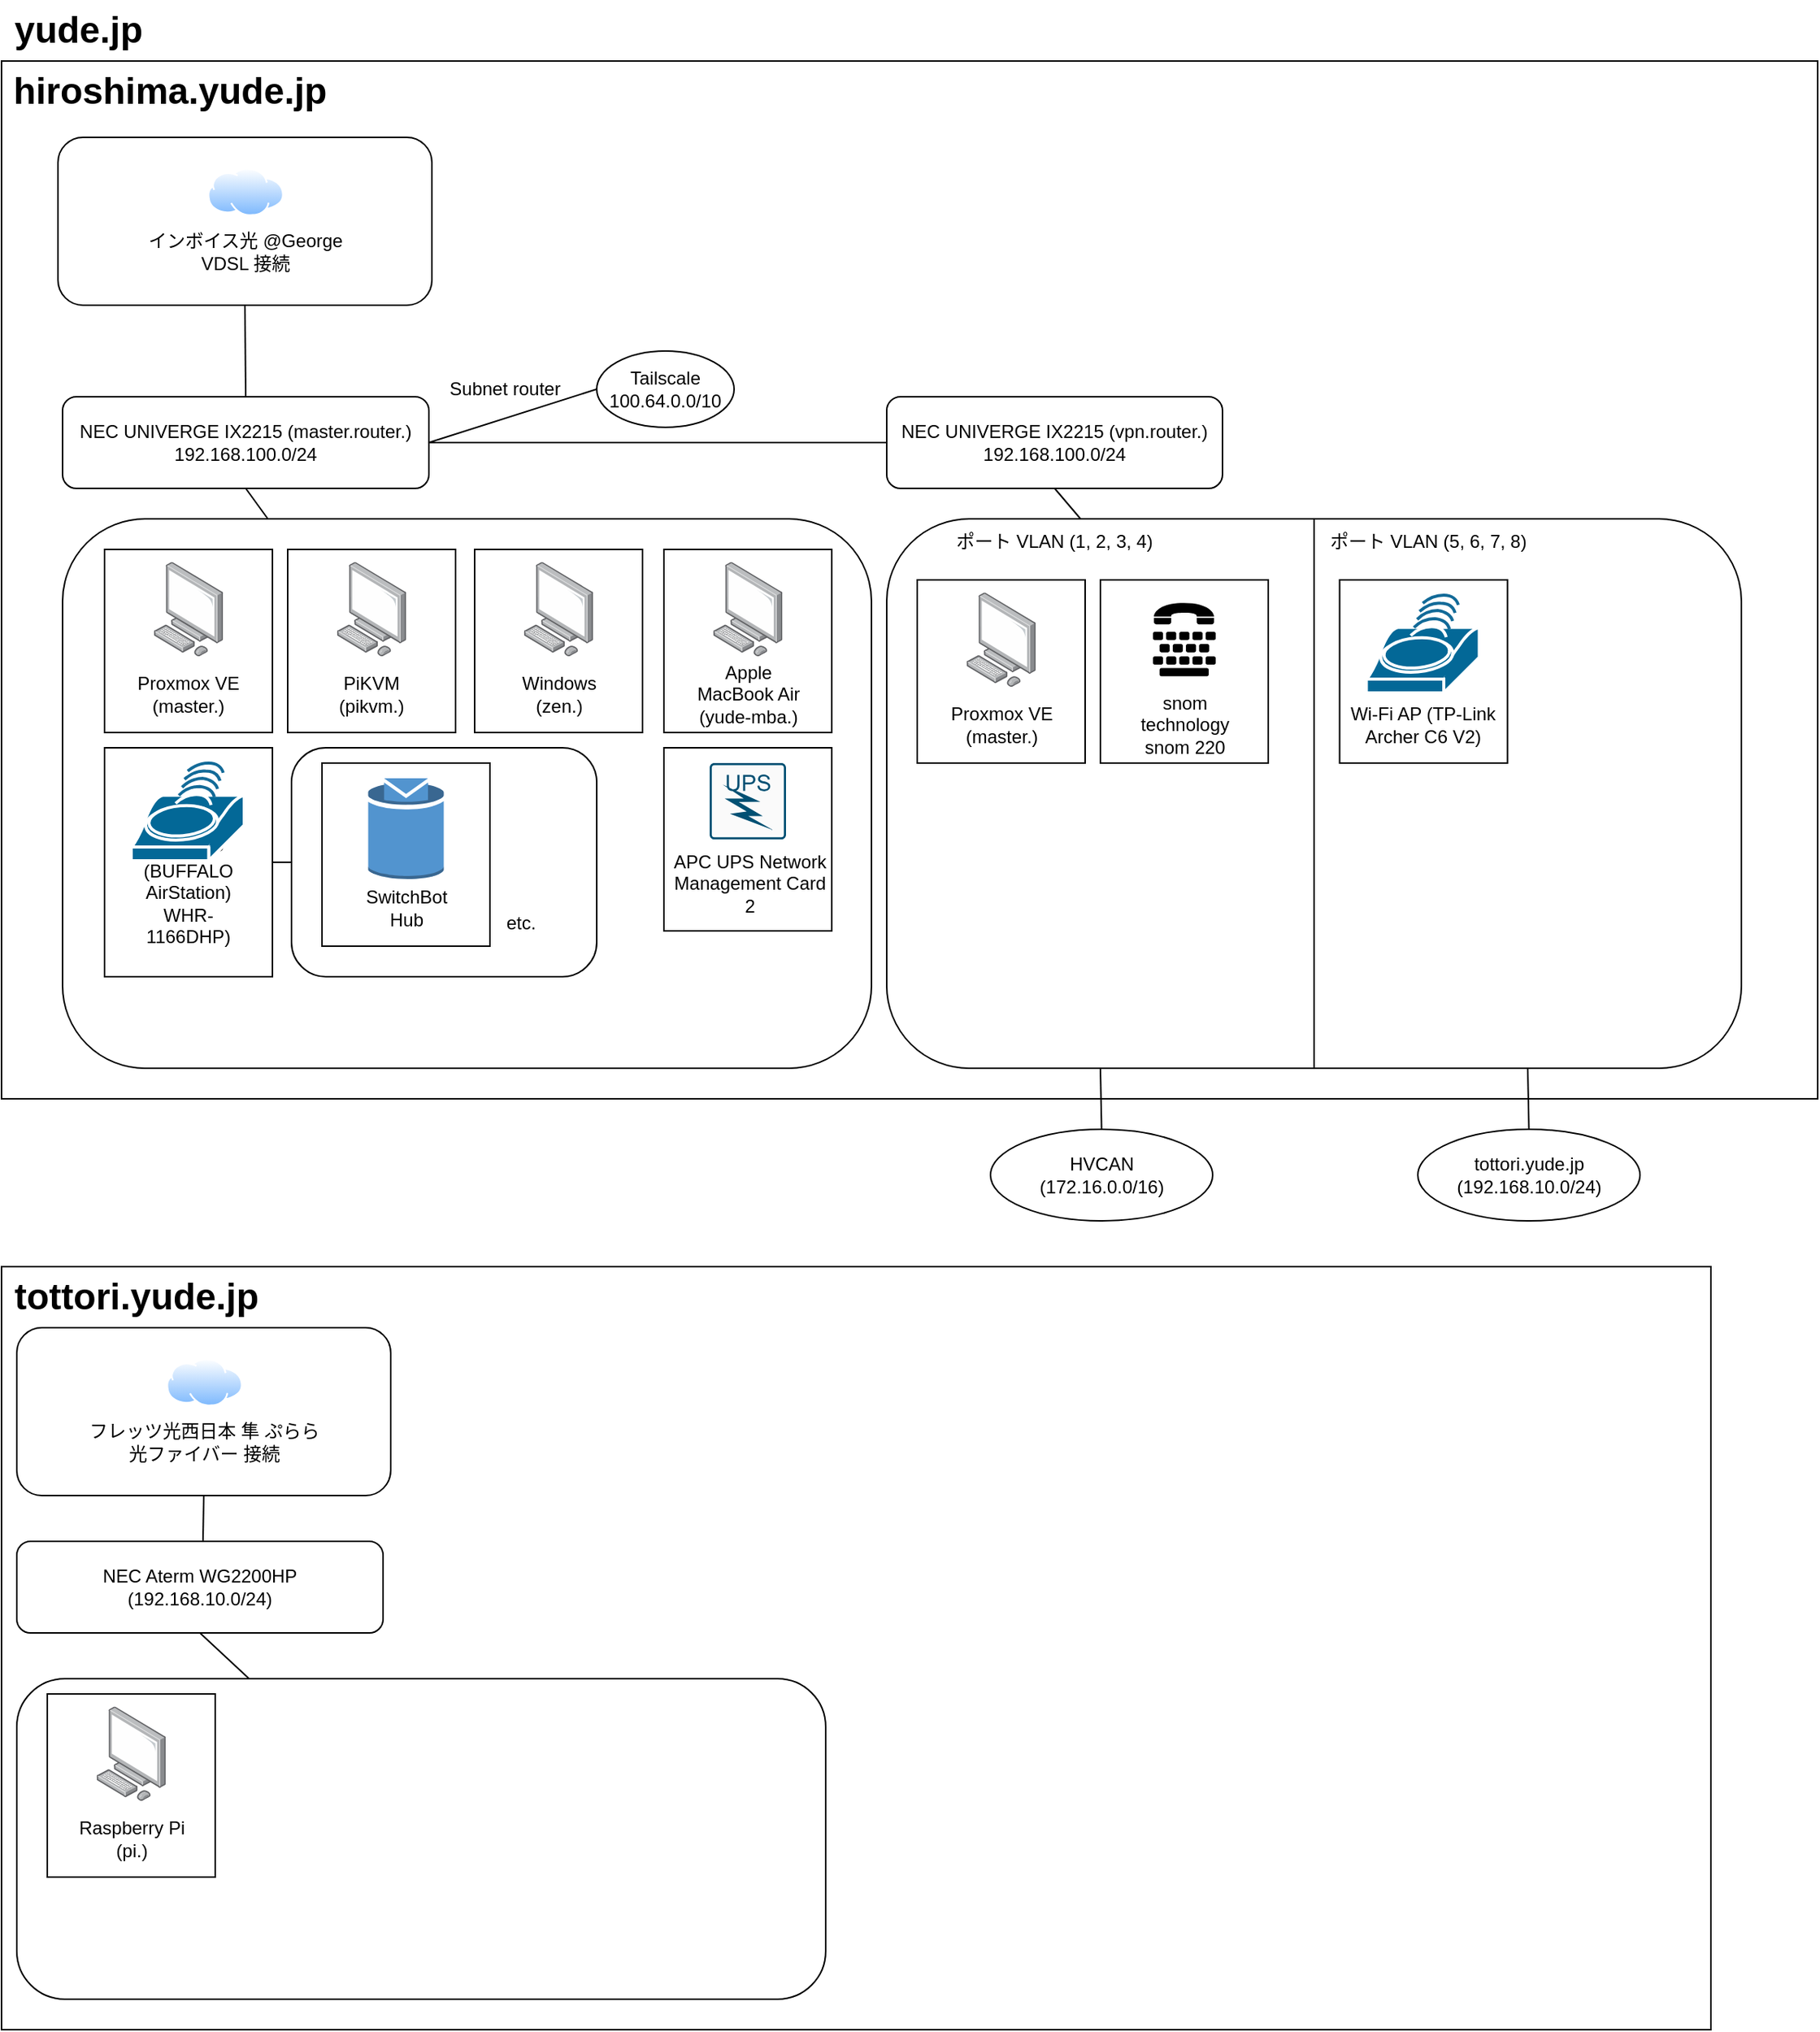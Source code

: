 <mxfile version="20.8.5" type="github">
  <diagram id="3ydVfQwfDtNWqfTr-PpH" name="ページ1">
    <mxGraphModel dx="867" dy="1151" grid="1" gridSize="10" guides="1" tooltips="1" connect="1" arrows="1" fold="1" page="1" pageScale="1" pageWidth="827" pageHeight="1169" math="0" shadow="0">
      <root>
        <mxCell id="0" />
        <mxCell id="1" parent="0" />
        <mxCell id="rAHDj5RQuotUIL2M-A40-1" value="" style="rounded=0;whiteSpace=wrap;html=1;" parent="1" vertex="1">
          <mxGeometry x="10" y="40" width="1190" height="680" as="geometry" />
        </mxCell>
        <mxCell id="rAHDj5RQuotUIL2M-A40-2" value="&lt;div&gt;Tailscale&lt;/div&gt;&lt;div&gt;100.64.0.0/10&lt;br&gt;&lt;/div&gt;" style="ellipse;whiteSpace=wrap;html=1;" parent="1" vertex="1">
          <mxGeometry x="400" y="230" width="90" height="50" as="geometry" />
        </mxCell>
        <mxCell id="rAHDj5RQuotUIL2M-A40-3" value="" style="endArrow=none;html=1;rounded=0;exitX=0;exitY=0.5;exitDx=0;exitDy=0;entryX=1;entryY=0.5;entryDx=0;entryDy=0;" parent="1" source="rAHDj5RQuotUIL2M-A40-2" target="rAHDj5RQuotUIL2M-A40-7" edge="1">
          <mxGeometry width="50" height="50" relative="1" as="geometry">
            <mxPoint x="480" y="550" as="sourcePoint" />
            <mxPoint x="530" y="500" as="targetPoint" />
          </mxGeometry>
        </mxCell>
        <mxCell id="rAHDj5RQuotUIL2M-A40-42" value="" style="edgeStyle=orthogonalEdgeStyle;rounded=0;orthogonalLoop=1;jettySize=auto;html=1;" parent="1" target="rAHDj5RQuotUIL2M-A40-7" edge="1">
          <mxGeometry relative="1" as="geometry">
            <mxPoint x="150.0" y="260" as="sourcePoint" />
          </mxGeometry>
        </mxCell>
        <mxCell id="rAHDj5RQuotUIL2M-A40-43" value="" style="edgeStyle=orthogonalEdgeStyle;rounded=0;orthogonalLoop=1;jettySize=auto;html=1;" parent="1" target="rAHDj5RQuotUIL2M-A40-7" edge="1">
          <mxGeometry relative="1" as="geometry">
            <mxPoint x="150.0" y="260" as="sourcePoint" />
          </mxGeometry>
        </mxCell>
        <mxCell id="rAHDj5RQuotUIL2M-A40-6" value="hiroshima.yude.jp" style="text;strokeColor=none;fillColor=none;html=1;fontSize=24;fontStyle=1;verticalAlign=middle;align=center;" parent="1" vertex="1">
          <mxGeometry x="70" y="40" width="100" height="40" as="geometry" />
        </mxCell>
        <mxCell id="rAHDj5RQuotUIL2M-A40-7" value="&lt;div&gt;NEC UNIVERGE IX2215 (master.router.)&lt;/div&gt;&lt;div&gt;192.168.100.0/24&lt;br&gt;&lt;/div&gt;" style="rounded=1;whiteSpace=wrap;html=1;" parent="1" vertex="1">
          <mxGeometry x="50" y="260" width="240" height="60" as="geometry" />
        </mxCell>
        <mxCell id="rAHDj5RQuotUIL2M-A40-9" value="" style="endArrow=none;html=1;rounded=0;entryX=0.5;entryY=1;entryDx=0;entryDy=0;" parent="1" source="rAHDj5RQuotUIL2M-A40-10" target="rAHDj5RQuotUIL2M-A40-7" edge="1">
          <mxGeometry width="50" height="50" relative="1" as="geometry">
            <mxPoint x="450" y="500" as="sourcePoint" />
            <mxPoint x="500" y="450" as="targetPoint" />
          </mxGeometry>
        </mxCell>
        <mxCell id="rAHDj5RQuotUIL2M-A40-10" value="" style="rounded=1;whiteSpace=wrap;html=1;" parent="1" vertex="1">
          <mxGeometry x="50" y="340" width="530" height="360" as="geometry" />
        </mxCell>
        <mxCell id="rAHDj5RQuotUIL2M-A40-12" value="" style="rounded=0;whiteSpace=wrap;html=1;" parent="1" vertex="1">
          <mxGeometry x="77.5" y="360" width="110" height="120" as="geometry" />
        </mxCell>
        <mxCell id="rAHDj5RQuotUIL2M-A40-13" value="" style="points=[];aspect=fixed;html=1;align=center;shadow=0;dashed=0;image;image=img/lib/allied_telesis/computer_and_terminals/Personal_Computer.svg;" parent="1" vertex="1">
          <mxGeometry x="109.7" y="368.2" width="45.6" height="61.8" as="geometry" />
        </mxCell>
        <mxCell id="rAHDj5RQuotUIL2M-A40-14" value="&lt;div&gt;Proxmox VE&lt;/div&gt;&lt;div&gt;(master.)&lt;br&gt;&lt;/div&gt;" style="text;html=1;strokeColor=none;fillColor=none;align=center;verticalAlign=middle;whiteSpace=wrap;rounded=0;" parent="1" vertex="1">
          <mxGeometry x="95" y="440" width="75" height="30" as="geometry" />
        </mxCell>
        <mxCell id="rAHDj5RQuotUIL2M-A40-18" value="" style="group" parent="1" vertex="1" connectable="0">
          <mxGeometry x="197.5" y="360" width="110" height="120" as="geometry" />
        </mxCell>
        <mxCell id="rAHDj5RQuotUIL2M-A40-15" value="" style="rounded=0;whiteSpace=wrap;html=1;" parent="rAHDj5RQuotUIL2M-A40-18" vertex="1">
          <mxGeometry width="110" height="120" as="geometry" />
        </mxCell>
        <mxCell id="rAHDj5RQuotUIL2M-A40-16" value="" style="points=[];aspect=fixed;html=1;align=center;shadow=0;dashed=0;image;image=img/lib/allied_telesis/computer_and_terminals/Personal_Computer.svg;" parent="rAHDj5RQuotUIL2M-A40-18" vertex="1">
          <mxGeometry x="32.2" y="8.2" width="45.6" height="61.8" as="geometry" />
        </mxCell>
        <mxCell id="rAHDj5RQuotUIL2M-A40-17" value="PiKVM&lt;br&gt;(pikvm.)" style="text;html=1;strokeColor=none;fillColor=none;align=center;verticalAlign=middle;whiteSpace=wrap;rounded=0;" parent="rAHDj5RQuotUIL2M-A40-18" vertex="1">
          <mxGeometry x="17.5" y="80" width="75" height="30" as="geometry" />
        </mxCell>
        <mxCell id="rAHDj5RQuotUIL2M-A40-19" value="" style="group" parent="1" vertex="1" connectable="0">
          <mxGeometry x="320" y="360" width="110" height="120" as="geometry" />
        </mxCell>
        <mxCell id="rAHDj5RQuotUIL2M-A40-20" value="" style="rounded=0;whiteSpace=wrap;html=1;" parent="rAHDj5RQuotUIL2M-A40-19" vertex="1">
          <mxGeometry width="110" height="120" as="geometry" />
        </mxCell>
        <mxCell id="rAHDj5RQuotUIL2M-A40-21" value="" style="points=[];aspect=fixed;html=1;align=center;shadow=0;dashed=0;image;image=img/lib/allied_telesis/computer_and_terminals/Personal_Computer.svg;" parent="rAHDj5RQuotUIL2M-A40-19" vertex="1">
          <mxGeometry x="32.2" y="8.2" width="45.6" height="61.8" as="geometry" />
        </mxCell>
        <mxCell id="rAHDj5RQuotUIL2M-A40-22" value="Windows&lt;br&gt;(zen.)" style="text;html=1;strokeColor=none;fillColor=none;align=center;verticalAlign=middle;whiteSpace=wrap;rounded=0;" parent="rAHDj5RQuotUIL2M-A40-19" vertex="1">
          <mxGeometry x="17.5" y="80" width="75" height="30" as="geometry" />
        </mxCell>
        <mxCell id="rAHDj5RQuotUIL2M-A40-23" value="" style="group" parent="1" vertex="1" connectable="0">
          <mxGeometry x="444" y="360" width="110" height="120" as="geometry" />
        </mxCell>
        <mxCell id="rAHDj5RQuotUIL2M-A40-24" value="" style="rounded=0;whiteSpace=wrap;html=1;" parent="rAHDj5RQuotUIL2M-A40-23" vertex="1">
          <mxGeometry width="110" height="120" as="geometry" />
        </mxCell>
        <mxCell id="rAHDj5RQuotUIL2M-A40-25" value="" style="points=[];aspect=fixed;html=1;align=center;shadow=0;dashed=0;image;image=img/lib/allied_telesis/computer_and_terminals/Personal_Computer.svg;" parent="rAHDj5RQuotUIL2M-A40-23" vertex="1">
          <mxGeometry x="32.2" y="8.2" width="45.6" height="61.8" as="geometry" />
        </mxCell>
        <mxCell id="rAHDj5RQuotUIL2M-A40-26" value="Apple MacBook Air&lt;br&gt;(yude-mba.)" style="text;html=1;strokeColor=none;fillColor=none;align=center;verticalAlign=middle;whiteSpace=wrap;rounded=0;" parent="rAHDj5RQuotUIL2M-A40-23" vertex="1">
          <mxGeometry x="17.5" y="80" width="75" height="30" as="geometry" />
        </mxCell>
        <mxCell id="rAHDj5RQuotUIL2M-A40-27" value="" style="rounded=1;whiteSpace=wrap;html=1;" parent="1" vertex="1">
          <mxGeometry x="200" y="490" width="200" height="150" as="geometry" />
        </mxCell>
        <mxCell id="rAHDj5RQuotUIL2M-A40-29" value="" style="rounded=0;whiteSpace=wrap;html=1;" parent="1" vertex="1">
          <mxGeometry x="77.5" y="490" width="110" height="150" as="geometry" />
        </mxCell>
        <mxCell id="rAHDj5RQuotUIL2M-A40-30" value="Wi-Fi AP&lt;br&gt;(BUFFALO AirStation) WHR-1166DHP)" style="text;html=1;strokeColor=none;fillColor=none;align=center;verticalAlign=middle;whiteSpace=wrap;rounded=0;" parent="1" vertex="1">
          <mxGeometry x="95" y="570" width="75" height="30" as="geometry" />
        </mxCell>
        <mxCell id="rAHDj5RQuotUIL2M-A40-31" value="" style="shape=mxgraph.cisco.wireless.wi-fi_tag;html=1;pointerEvents=1;dashed=0;fillColor=#036897;strokeColor=#ffffff;strokeWidth=2;verticalLabelPosition=bottom;verticalAlign=top;align=center;outlineConnect=0;" parent="1" vertex="1">
          <mxGeometry x="95" y="500" width="74" height="64" as="geometry" />
        </mxCell>
        <mxCell id="rAHDj5RQuotUIL2M-A40-32" value="" style="endArrow=none;html=1;rounded=0;exitX=1;exitY=0.5;exitDx=0;exitDy=0;entryX=0;entryY=0.5;entryDx=0;entryDy=0;" parent="1" source="rAHDj5RQuotUIL2M-A40-29" target="rAHDj5RQuotUIL2M-A40-27" edge="1">
          <mxGeometry width="50" height="50" relative="1" as="geometry">
            <mxPoint x="280" y="550" as="sourcePoint" />
            <mxPoint x="330" y="500" as="targetPoint" />
          </mxGeometry>
        </mxCell>
        <mxCell id="rAHDj5RQuotUIL2M-A40-33" value="" style="rounded=0;whiteSpace=wrap;html=1;" parent="1" vertex="1">
          <mxGeometry x="220" y="500" width="110" height="120" as="geometry" />
        </mxCell>
        <mxCell id="rAHDj5RQuotUIL2M-A40-34" value="" style="outlineConnect=0;dashed=0;verticalLabelPosition=bottom;verticalAlign=top;align=center;html=1;shape=mxgraph.aws3.topic;fillColor=#5294CF;gradientColor=none;" parent="1" vertex="1">
          <mxGeometry x="250.25" y="510" width="49.5" height="66" as="geometry" />
        </mxCell>
        <mxCell id="rAHDj5RQuotUIL2M-A40-35" value="SwitchBot Hub" style="text;html=1;strokeColor=none;fillColor=none;align=center;verticalAlign=middle;whiteSpace=wrap;rounded=0;" parent="1" vertex="1">
          <mxGeometry x="237.5" y="580" width="75" height="30" as="geometry" />
        </mxCell>
        <mxCell id="rAHDj5RQuotUIL2M-A40-38" value="etc." style="text;html=1;strokeColor=none;fillColor=none;align=center;verticalAlign=middle;whiteSpace=wrap;rounded=0;" parent="1" vertex="1">
          <mxGeometry x="312.5" y="590" width="75" height="30" as="geometry" />
        </mxCell>
        <mxCell id="rAHDj5RQuotUIL2M-A40-39" value="&lt;div&gt;NEC UNIVERGE IX2215 (vpn.router.)&lt;/div&gt;&lt;div&gt;192.168.100.0/24&lt;br&gt;&lt;/div&gt;" style="rounded=1;whiteSpace=wrap;html=1;" parent="1" vertex="1">
          <mxGeometry x="590" y="260" width="220" height="60" as="geometry" />
        </mxCell>
        <mxCell id="rAHDj5RQuotUIL2M-A40-5" value="Subnet router" style="text;html=1;strokeColor=none;fillColor=none;align=center;verticalAlign=middle;whiteSpace=wrap;rounded=0;" parent="1" vertex="1">
          <mxGeometry x="280.25" y="240" width="119.75" height="30" as="geometry" />
        </mxCell>
        <mxCell id="rAHDj5RQuotUIL2M-A40-41" value="" style="endArrow=none;html=1;rounded=0;entryX=1;entryY=0.5;entryDx=0;entryDy=0;exitX=0;exitY=0.5;exitDx=0;exitDy=0;" parent="1" source="rAHDj5RQuotUIL2M-A40-39" target="rAHDj5RQuotUIL2M-A40-7" edge="1">
          <mxGeometry width="50" height="50" relative="1" as="geometry">
            <mxPoint x="590" y="290" as="sourcePoint" />
            <mxPoint x="270" y="290" as="targetPoint" />
          </mxGeometry>
        </mxCell>
        <mxCell id="rAHDj5RQuotUIL2M-A40-44" value="yude.jp" style="text;strokeColor=none;fillColor=none;html=1;fontSize=24;fontStyle=1;verticalAlign=middle;align=center;" parent="1" vertex="1">
          <mxGeometry x="10" width="100" height="40" as="geometry" />
        </mxCell>
        <mxCell id="rAHDj5RQuotUIL2M-A40-45" value="" style="rounded=0;whiteSpace=wrap;html=1;" parent="1" vertex="1">
          <mxGeometry x="444" y="490" width="110" height="120" as="geometry" />
        </mxCell>
        <mxCell id="rAHDj5RQuotUIL2M-A40-47" value="" style="sketch=0;points=[[0.015,0.015,0],[0.985,0.015,0],[0.985,0.985,0],[0.015,0.985,0],[0.25,0,0],[0.5,0,0],[0.75,0,0],[1,0.25,0],[1,0.5,0],[1,0.75,0],[0.75,1,0],[0.5,1,0],[0.25,1,0],[0,0.75,0],[0,0.5,0],[0,0.25,0]];verticalLabelPosition=bottom;html=1;verticalAlign=top;aspect=fixed;align=center;pointerEvents=1;shape=mxgraph.cisco19.rect;prIcon=ups;fillColor=#FAFAFA;strokeColor=#005073;" parent="1" vertex="1">
          <mxGeometry x="474" y="500" width="50" height="50" as="geometry" />
        </mxCell>
        <mxCell id="rAHDj5RQuotUIL2M-A40-48" value="APC UPS Network Management Card 2" style="text;html=1;strokeColor=none;fillColor=none;align=center;verticalAlign=middle;whiteSpace=wrap;rounded=0;" parent="1" vertex="1">
          <mxGeometry x="445.5" y="564" width="108.5" height="30" as="geometry" />
        </mxCell>
        <mxCell id="rAHDj5RQuotUIL2M-A40-49" value="" style="endArrow=none;html=1;rounded=0;entryX=0.5;entryY=1;entryDx=0;entryDy=0;" parent="1" source="rAHDj5RQuotUIL2M-A40-50" edge="1">
          <mxGeometry width="50" height="50" relative="1" as="geometry">
            <mxPoint x="990" y="500" as="sourcePoint" />
            <mxPoint x="700.0" y="320" as="targetPoint" />
          </mxGeometry>
        </mxCell>
        <mxCell id="rAHDj5RQuotUIL2M-A40-50" value="" style="rounded=1;whiteSpace=wrap;html=1;" parent="1" vertex="1">
          <mxGeometry x="590" y="340" width="560" height="360" as="geometry" />
        </mxCell>
        <mxCell id="rAHDj5RQuotUIL2M-A40-51" value="" style="endArrow=none;html=1;rounded=0;entryX=0.5;entryY=0;entryDx=0;entryDy=0;exitX=0.5;exitY=1;exitDx=0;exitDy=0;" parent="1" source="rAHDj5RQuotUIL2M-A40-50" target="rAHDj5RQuotUIL2M-A40-50" edge="1">
          <mxGeometry width="50" height="50" relative="1" as="geometry">
            <mxPoint x="570" y="540" as="sourcePoint" />
            <mxPoint x="620" y="490" as="targetPoint" />
          </mxGeometry>
        </mxCell>
        <mxCell id="rAHDj5RQuotUIL2M-A40-52" value="ポート VLAN (1, 2, 3, 4)" style="text;html=1;strokeColor=none;fillColor=none;align=center;verticalAlign=middle;whiteSpace=wrap;rounded=0;" parent="1" vertex="1">
          <mxGeometry x="625" y="340" width="150" height="30" as="geometry" />
        </mxCell>
        <mxCell id="rAHDj5RQuotUIL2M-A40-53" value="ポート VLAN (5, 6, 7, 8)" style="text;html=1;strokeColor=none;fillColor=none;align=center;verticalAlign=middle;whiteSpace=wrap;rounded=0;" parent="1" vertex="1">
          <mxGeometry x="870" y="340" width="150" height="30" as="geometry" />
        </mxCell>
        <mxCell id="rAHDj5RQuotUIL2M-A40-66" value="HVCAN&lt;br&gt;(172.16.0.0/16)" style="ellipse;whiteSpace=wrap;html=1;" parent="1" vertex="1">
          <mxGeometry x="658" y="740" width="145.57" height="60" as="geometry" />
        </mxCell>
        <mxCell id="rAHDj5RQuotUIL2M-A40-67" value="tottori.yude.jp&lt;br&gt;(192.168.10.0/24)" style="ellipse;whiteSpace=wrap;html=1;" parent="1" vertex="1">
          <mxGeometry x="938" y="740" width="145.57" height="60" as="geometry" />
        </mxCell>
        <mxCell id="rAHDj5RQuotUIL2M-A40-68" value="" style="endArrow=none;html=1;rounded=0;entryX=0.25;entryY=1;entryDx=0;entryDy=0;exitX=0.5;exitY=0;exitDx=0;exitDy=0;" parent="1" source="rAHDj5RQuotUIL2M-A40-66" target="rAHDj5RQuotUIL2M-A40-50" edge="1">
          <mxGeometry width="50" height="50" relative="1" as="geometry">
            <mxPoint x="660" y="660" as="sourcePoint" />
            <mxPoint x="710" y="610" as="targetPoint" />
          </mxGeometry>
        </mxCell>
        <mxCell id="rAHDj5RQuotUIL2M-A40-69" value="" style="endArrow=none;html=1;rounded=0;entryX=0.75;entryY=1;entryDx=0;entryDy=0;exitX=0.5;exitY=0;exitDx=0;exitDy=0;" parent="1" source="rAHDj5RQuotUIL2M-A40-67" target="rAHDj5RQuotUIL2M-A40-50" edge="1">
          <mxGeometry width="50" height="50" relative="1" as="geometry">
            <mxPoint x="757.215" y="750" as="sourcePoint" />
            <mxPoint x="740" y="710" as="targetPoint" />
          </mxGeometry>
        </mxCell>
        <mxCell id="rAHDj5RQuotUIL2M-A40-70" value="" style="group" parent="1" vertex="1" connectable="0">
          <mxGeometry x="730" y="380" width="110" height="120" as="geometry" />
        </mxCell>
        <mxCell id="rAHDj5RQuotUIL2M-A40-59" value="" style="rounded=0;whiteSpace=wrap;html=1;" parent="rAHDj5RQuotUIL2M-A40-70" vertex="1">
          <mxGeometry width="110" height="120" as="geometry" />
        </mxCell>
        <mxCell id="rAHDj5RQuotUIL2M-A40-60" value="&lt;div&gt;snom technology&lt;/div&gt;&lt;div&gt;snom 220&lt;br&gt;&lt;/div&gt;" style="text;html=1;strokeColor=none;fillColor=none;align=center;verticalAlign=middle;whiteSpace=wrap;rounded=0;" parent="rAHDj5RQuotUIL2M-A40-70" vertex="1">
          <mxGeometry x="17.5" y="80" width="75" height="30" as="geometry" />
        </mxCell>
        <mxCell id="rAHDj5RQuotUIL2M-A40-61" value="" style="shape=mxgraph.signs.healthcare.tdd;html=1;pointerEvents=1;fillColor=#000000;strokeColor=none;verticalLabelPosition=bottom;verticalAlign=top;align=center;" parent="rAHDj5RQuotUIL2M-A40-70" vertex="1">
          <mxGeometry x="34.43" y="15.1" width="41.14" height="48" as="geometry" />
        </mxCell>
        <mxCell id="rAHDj5RQuotUIL2M-A40-74" value="" style="group" parent="1" vertex="1" connectable="0">
          <mxGeometry x="610" y="380" width="110" height="120" as="geometry" />
        </mxCell>
        <mxCell id="rAHDj5RQuotUIL2M-A40-54" value="" style="rounded=0;whiteSpace=wrap;html=1;" parent="rAHDj5RQuotUIL2M-A40-74" vertex="1">
          <mxGeometry width="110" height="120" as="geometry" />
        </mxCell>
        <mxCell id="rAHDj5RQuotUIL2M-A40-55" value="" style="points=[];aspect=fixed;html=1;align=center;shadow=0;dashed=0;image;image=img/lib/allied_telesis/computer_and_terminals/Personal_Computer.svg;" parent="rAHDj5RQuotUIL2M-A40-74" vertex="1">
          <mxGeometry x="32.2" y="8.2" width="45.6" height="61.8" as="geometry" />
        </mxCell>
        <mxCell id="rAHDj5RQuotUIL2M-A40-56" value="&lt;div&gt;Proxmox VE&lt;/div&gt;&lt;div&gt;(master.)&lt;br&gt;&lt;/div&gt;" style="text;html=1;strokeColor=none;fillColor=none;align=center;verticalAlign=middle;whiteSpace=wrap;rounded=0;" parent="rAHDj5RQuotUIL2M-A40-74" vertex="1">
          <mxGeometry x="17.5" y="80" width="75" height="30" as="geometry" />
        </mxCell>
        <mxCell id="rAHDj5RQuotUIL2M-A40-75" value="" style="group" parent="1" vertex="1" connectable="0">
          <mxGeometry x="880" y="380" width="122.5" height="120" as="geometry" />
        </mxCell>
        <mxCell id="rAHDj5RQuotUIL2M-A40-62" value="" style="rounded=0;whiteSpace=wrap;html=1;" parent="rAHDj5RQuotUIL2M-A40-75" vertex="1">
          <mxGeometry x="6.75" width="110" height="120" as="geometry" />
        </mxCell>
        <mxCell id="rAHDj5RQuotUIL2M-A40-63" value="Wi-Fi AP (TP-Link Archer C6 V2)" style="text;html=1;strokeColor=none;fillColor=none;align=center;verticalAlign=middle;whiteSpace=wrap;rounded=0;" parent="rAHDj5RQuotUIL2M-A40-75" vertex="1">
          <mxGeometry y="80" width="122.5" height="30" as="geometry" />
        </mxCell>
        <mxCell id="rAHDj5RQuotUIL2M-A40-64" value="" style="shape=mxgraph.cisco.wireless.wi-fi_tag;html=1;pointerEvents=1;dashed=0;fillColor=#036897;strokeColor=#ffffff;strokeWidth=2;verticalLabelPosition=bottom;verticalAlign=top;align=center;outlineConnect=0;" parent="rAHDj5RQuotUIL2M-A40-75" vertex="1">
          <mxGeometry x="24.25" y="10" width="74" height="64" as="geometry" />
        </mxCell>
        <mxCell id="-T_SCyM8z2vyuJywuo6D-1" value="" style="rounded=0;whiteSpace=wrap;html=1;" parent="1" vertex="1">
          <mxGeometry x="10" y="830" width="1120" height="500" as="geometry" />
        </mxCell>
        <mxCell id="-T_SCyM8z2vyuJywuo6D-2" value="tottori.yude.jp" style="text;strokeColor=none;fillColor=none;html=1;fontSize=24;fontStyle=1;verticalAlign=middle;align=center;" parent="1" vertex="1">
          <mxGeometry x="47.5" y="830" width="100" height="40" as="geometry" />
        </mxCell>
        <mxCell id="-T_SCyM8z2vyuJywuo6D-10" value="" style="rounded=1;whiteSpace=wrap;html=1;" parent="1" vertex="1">
          <mxGeometry x="20" y="1100" width="530" height="210" as="geometry" />
        </mxCell>
        <mxCell id="-T_SCyM8z2vyuJywuo6D-4" value="" style="group" parent="1" vertex="1" connectable="0">
          <mxGeometry x="40" y="1110" width="110" height="120" as="geometry" />
        </mxCell>
        <mxCell id="-T_SCyM8z2vyuJywuo6D-5" value="" style="rounded=0;whiteSpace=wrap;html=1;" parent="-T_SCyM8z2vyuJywuo6D-4" vertex="1">
          <mxGeometry width="110" height="120" as="geometry" />
        </mxCell>
        <mxCell id="-T_SCyM8z2vyuJywuo6D-6" value="" style="points=[];aspect=fixed;html=1;align=center;shadow=0;dashed=0;image;image=img/lib/allied_telesis/computer_and_terminals/Personal_Computer.svg;" parent="-T_SCyM8z2vyuJywuo6D-4" vertex="1">
          <mxGeometry x="32.2" y="8.2" width="45.6" height="61.8" as="geometry" />
        </mxCell>
        <mxCell id="-T_SCyM8z2vyuJywuo6D-7" value="&lt;div&gt;Raspberry Pi&lt;/div&gt;&lt;div&gt;(pi.)&lt;br&gt;&lt;/div&gt;" style="text;html=1;strokeColor=none;fillColor=none;align=center;verticalAlign=middle;whiteSpace=wrap;rounded=0;" parent="-T_SCyM8z2vyuJywuo6D-4" vertex="1">
          <mxGeometry x="17.5" y="80" width="75" height="30" as="geometry" />
        </mxCell>
        <mxCell id="-T_SCyM8z2vyuJywuo6D-9" value="NEC Aterm WG2200HP&lt;br&gt;(192.168.10.0/24)" style="rounded=1;whiteSpace=wrap;html=1;" parent="1" vertex="1">
          <mxGeometry x="20" y="1010" width="240" height="60" as="geometry" />
        </mxCell>
        <mxCell id="-T_SCyM8z2vyuJywuo6D-11" value="" style="endArrow=none;html=1;rounded=0;exitX=0.5;exitY=1;exitDx=0;exitDy=0;" parent="1" source="-T_SCyM8z2vyuJywuo6D-9" target="-T_SCyM8z2vyuJywuo6D-10" edge="1">
          <mxGeometry width="50" height="50" relative="1" as="geometry">
            <mxPoint x="164.5" y="360" as="sourcePoint" />
            <mxPoint x="150" y="340" as="targetPoint" />
          </mxGeometry>
        </mxCell>
        <mxCell id="Kf3-EHn0-z6Xw8Jn3fUz-4" value="" style="endArrow=none;html=1;rounded=0;entryX=0.5;entryY=1;entryDx=0;entryDy=0;exitX=0.5;exitY=0;exitDx=0;exitDy=0;" edge="1" parent="1" source="rAHDj5RQuotUIL2M-A40-7" target="Kf3-EHn0-z6Xw8Jn3fUz-3">
          <mxGeometry width="50" height="50" relative="1" as="geometry">
            <mxPoint x="420" y="660" as="sourcePoint" />
            <mxPoint x="470" y="610" as="targetPoint" />
          </mxGeometry>
        </mxCell>
        <mxCell id="Kf3-EHn0-z6Xw8Jn3fUz-8" value="" style="group" vertex="1" connectable="0" parent="1">
          <mxGeometry x="47" y="90" width="245" height="110" as="geometry" />
        </mxCell>
        <mxCell id="Kf3-EHn0-z6Xw8Jn3fUz-3" value="" style="rounded=1;whiteSpace=wrap;html=1;" vertex="1" parent="Kf3-EHn0-z6Xw8Jn3fUz-8">
          <mxGeometry width="245" height="110" as="geometry" />
        </mxCell>
        <mxCell id="Kf3-EHn0-z6Xw8Jn3fUz-2" value="" style="aspect=fixed;perimeter=ellipsePerimeter;html=1;align=center;shadow=0;dashed=0;spacingTop=3;image;image=img/lib/active_directory/internet_cloud.svg;" vertex="1" parent="Kf3-EHn0-z6Xw8Jn3fUz-8">
          <mxGeometry x="98" y="20" width="50" height="31.5" as="geometry" />
        </mxCell>
        <mxCell id="Kf3-EHn0-z6Xw8Jn3fUz-5" value="&lt;div&gt;インボイス光 @George&lt;br&gt;VDSL 接続&lt;br&gt;&lt;/div&gt;" style="text;html=1;strokeColor=none;fillColor=none;align=center;verticalAlign=middle;whiteSpace=wrap;rounded=0;" vertex="1" parent="Kf3-EHn0-z6Xw8Jn3fUz-8">
          <mxGeometry x="17.5" y="60" width="210" height="30" as="geometry" />
        </mxCell>
        <mxCell id="Kf3-EHn0-z6Xw8Jn3fUz-9" value="" style="endArrow=none;html=1;rounded=0;entryX=0.5;entryY=1;entryDx=0;entryDy=0;" edge="1" parent="1" target="Kf3-EHn0-z6Xw8Jn3fUz-11">
          <mxGeometry width="50" height="50" relative="1" as="geometry">
            <mxPoint x="142" y="1010" as="sourcePoint" />
            <mxPoint x="443" y="1390" as="targetPoint" />
          </mxGeometry>
        </mxCell>
        <mxCell id="Kf3-EHn0-z6Xw8Jn3fUz-10" value="" style="group" vertex="1" connectable="0" parent="1">
          <mxGeometry x="20" y="870" width="245" height="110" as="geometry" />
        </mxCell>
        <mxCell id="Kf3-EHn0-z6Xw8Jn3fUz-11" value="" style="rounded=1;whiteSpace=wrap;html=1;" vertex="1" parent="Kf3-EHn0-z6Xw8Jn3fUz-10">
          <mxGeometry width="245" height="110" as="geometry" />
        </mxCell>
        <mxCell id="Kf3-EHn0-z6Xw8Jn3fUz-12" value="" style="aspect=fixed;perimeter=ellipsePerimeter;html=1;align=center;shadow=0;dashed=0;spacingTop=3;image;image=img/lib/active_directory/internet_cloud.svg;" vertex="1" parent="Kf3-EHn0-z6Xw8Jn3fUz-10">
          <mxGeometry x="98" y="20" width="50" height="31.5" as="geometry" />
        </mxCell>
        <mxCell id="Kf3-EHn0-z6Xw8Jn3fUz-13" value="フレッツ光西日本 隼 ぷらら&lt;br&gt;光ファイバー 接続" style="text;html=1;strokeColor=none;fillColor=none;align=center;verticalAlign=middle;whiteSpace=wrap;rounded=0;" vertex="1" parent="Kf3-EHn0-z6Xw8Jn3fUz-10">
          <mxGeometry x="17.5" y="60" width="210" height="30" as="geometry" />
        </mxCell>
      </root>
    </mxGraphModel>
  </diagram>
</mxfile>

